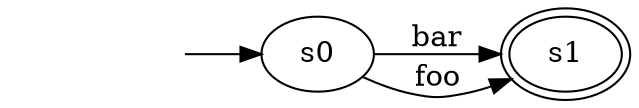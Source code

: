 // File in graphviz .dot format
// Example, create png file using: dot <filename> -Tpng -o out.png
digraph nfa {
rankdir=LR;
s0;
s1 [peripheries=2];
_start_ [style=invis];
_start_ -> s0
s0 -> s1 [label="bar"];
s0 -> s1 [label="foo"];
}
